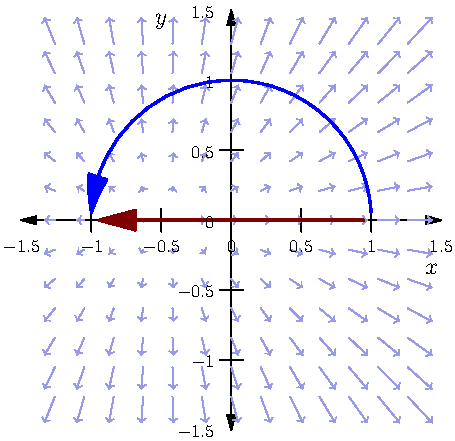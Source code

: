 import graph;
size(8cm);
xaxis("$x$", -1.5, 1.5, Ticks(Label(fontsize(9pt)), Step=0.5, begin=false, end=false), Arrows);
yaxis("$y$", -1.5, 1.5, Ticks(Label(fontsize(9pt)), Step=0.5, begin=false, end=false), Arrows);

real eps = 0.05;
for (real x=-1.26; x<=1.26; x+=0.21) {
  for (real y=-1.26; y<=1.26; y+=0.21) {
    pair P = (x,y);
    draw(P -- (P + eps * (2*x+1,3*y)), rgb(0.6,0.6,0.9), EndArrow(TeXHead));
  }
}
draw(arc((0,0), 1, 0, 180), blue+1.2, EndArrow, Margins);
draw((1,0)--(-1,0), brown+1.2, EndArrow, Margins);
